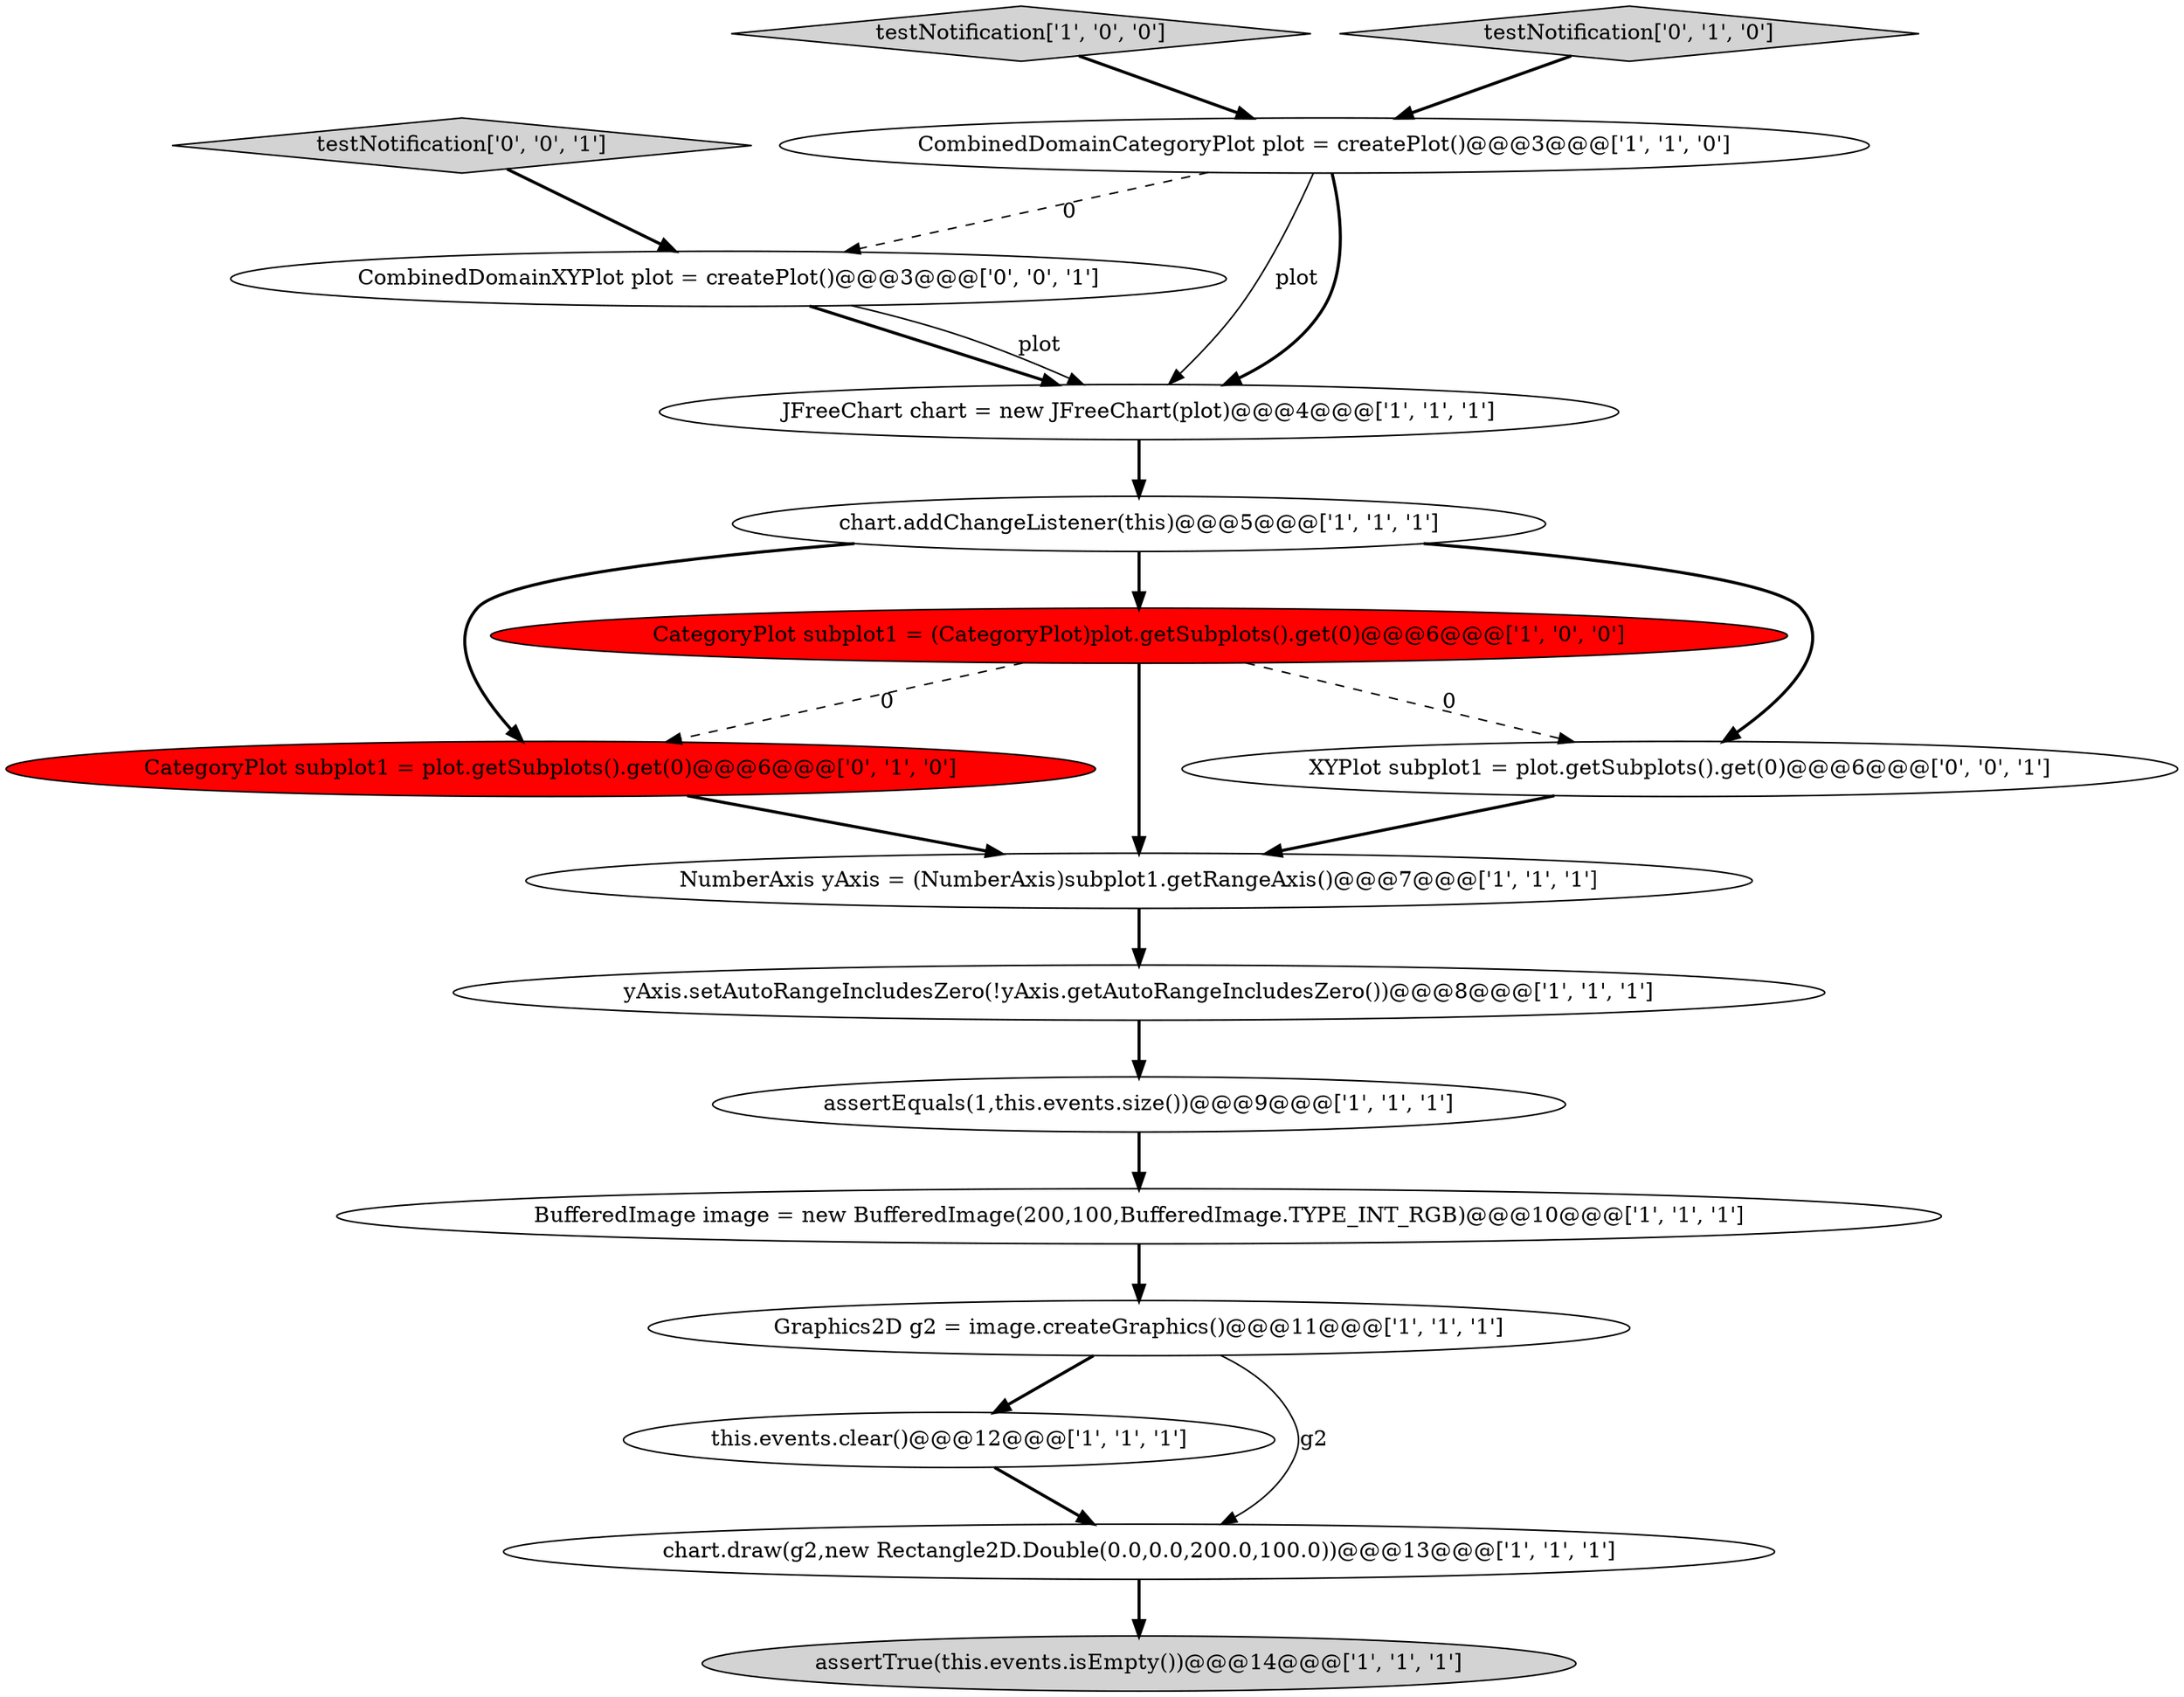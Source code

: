 digraph {
3 [style = filled, label = "assertEquals(1,this.events.size())@@@9@@@['1', '1', '1']", fillcolor = white, shape = ellipse image = "AAA0AAABBB1BBB"];
2 [style = filled, label = "chart.addChangeListener(this)@@@5@@@['1', '1', '1']", fillcolor = white, shape = ellipse image = "AAA0AAABBB1BBB"];
1 [style = filled, label = "JFreeChart chart = new JFreeChart(plot)@@@4@@@['1', '1', '1']", fillcolor = white, shape = ellipse image = "AAA0AAABBB1BBB"];
9 [style = filled, label = "yAxis.setAutoRangeIncludesZero(!yAxis.getAutoRangeIncludesZero())@@@8@@@['1', '1', '1']", fillcolor = white, shape = ellipse image = "AAA0AAABBB1BBB"];
4 [style = filled, label = "CategoryPlot subplot1 = (CategoryPlot)plot.getSubplots().get(0)@@@6@@@['1', '0', '0']", fillcolor = red, shape = ellipse image = "AAA1AAABBB1BBB"];
5 [style = filled, label = "BufferedImage image = new BufferedImage(200,100,BufferedImage.TYPE_INT_RGB)@@@10@@@['1', '1', '1']", fillcolor = white, shape = ellipse image = "AAA0AAABBB1BBB"];
0 [style = filled, label = "CombinedDomainCategoryPlot plot = createPlot()@@@3@@@['1', '1', '0']", fillcolor = white, shape = ellipse image = "AAA0AAABBB1BBB"];
10 [style = filled, label = "assertTrue(this.events.isEmpty())@@@14@@@['1', '1', '1']", fillcolor = lightgray, shape = ellipse image = "AAA0AAABBB1BBB"];
11 [style = filled, label = "testNotification['1', '0', '0']", fillcolor = lightgray, shape = diamond image = "AAA0AAABBB1BBB"];
12 [style = filled, label = "NumberAxis yAxis = (NumberAxis)subplot1.getRangeAxis()@@@7@@@['1', '1', '1']", fillcolor = white, shape = ellipse image = "AAA0AAABBB1BBB"];
17 [style = filled, label = "CombinedDomainXYPlot plot = createPlot()@@@3@@@['0', '0', '1']", fillcolor = white, shape = ellipse image = "AAA0AAABBB3BBB"];
8 [style = filled, label = "this.events.clear()@@@12@@@['1', '1', '1']", fillcolor = white, shape = ellipse image = "AAA0AAABBB1BBB"];
16 [style = filled, label = "testNotification['0', '0', '1']", fillcolor = lightgray, shape = diamond image = "AAA0AAABBB3BBB"];
7 [style = filled, label = "Graphics2D g2 = image.createGraphics()@@@11@@@['1', '1', '1']", fillcolor = white, shape = ellipse image = "AAA0AAABBB1BBB"];
14 [style = filled, label = "testNotification['0', '1', '0']", fillcolor = lightgray, shape = diamond image = "AAA0AAABBB2BBB"];
15 [style = filled, label = "XYPlot subplot1 = plot.getSubplots().get(0)@@@6@@@['0', '0', '1']", fillcolor = white, shape = ellipse image = "AAA0AAABBB3BBB"];
13 [style = filled, label = "CategoryPlot subplot1 = plot.getSubplots().get(0)@@@6@@@['0', '1', '0']", fillcolor = red, shape = ellipse image = "AAA1AAABBB2BBB"];
6 [style = filled, label = "chart.draw(g2,new Rectangle2D.Double(0.0,0.0,200.0,100.0))@@@13@@@['1', '1', '1']", fillcolor = white, shape = ellipse image = "AAA0AAABBB1BBB"];
17->1 [style = bold, label=""];
8->6 [style = bold, label=""];
16->17 [style = bold, label=""];
12->9 [style = bold, label=""];
7->8 [style = bold, label=""];
2->4 [style = bold, label=""];
0->17 [style = dashed, label="0"];
17->1 [style = solid, label="plot"];
2->13 [style = bold, label=""];
3->5 [style = bold, label=""];
11->0 [style = bold, label=""];
13->12 [style = bold, label=""];
14->0 [style = bold, label=""];
7->6 [style = solid, label="g2"];
0->1 [style = solid, label="plot"];
0->1 [style = bold, label=""];
4->15 [style = dashed, label="0"];
6->10 [style = bold, label=""];
2->15 [style = bold, label=""];
4->12 [style = bold, label=""];
9->3 [style = bold, label=""];
5->7 [style = bold, label=""];
1->2 [style = bold, label=""];
15->12 [style = bold, label=""];
4->13 [style = dashed, label="0"];
}
